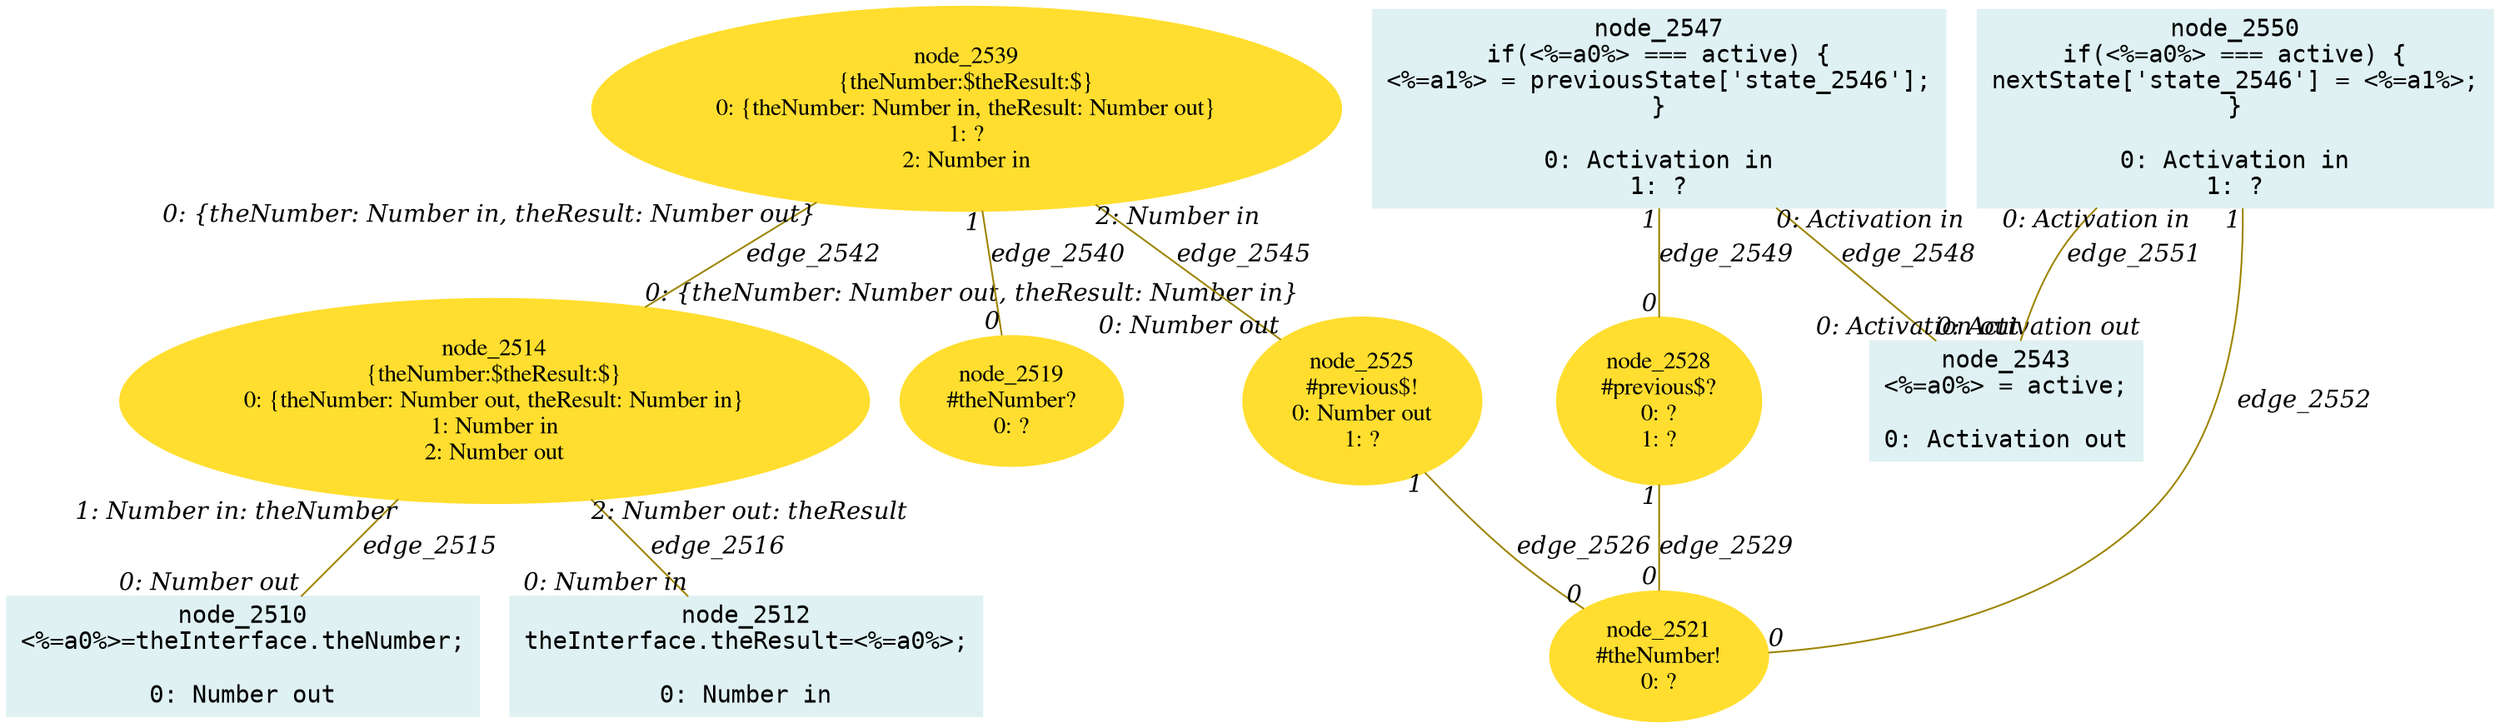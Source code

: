digraph g{node_2510 [shape="box", style="filled", color="#dff1f2", fontname="Courier", label="node_2510
<%=a0%>=theInterface.theNumber;

0: Number out" ]
node_2512 [shape="box", style="filled", color="#dff1f2", fontname="Courier", label="node_2512
theInterface.theResult=<%=a0%>;

0: Number in" ]
node_2514 [shape="ellipse", style="filled", color="#ffde2f", fontname="Times", label="node_2514
{theNumber:$theResult:$}
0: {theNumber: Number out, theResult: Number in}
1: Number in
2: Number out" ]
node_2519 [shape="ellipse", style="filled", color="#ffde2f", fontname="Times", label="node_2519
#theNumber?
0: ?" ]
node_2521 [shape="ellipse", style="filled", color="#ffde2f", fontname="Times", label="node_2521
#theNumber!
0: ?" ]
node_2525 [shape="ellipse", style="filled", color="#ffde2f", fontname="Times", label="node_2525
#previous$!
0: Number out
1: ?" ]
node_2528 [shape="ellipse", style="filled", color="#ffde2f", fontname="Times", label="node_2528
#previous$?
0: ?
1: ?" ]
node_2539 [shape="ellipse", style="filled", color="#ffde2f", fontname="Times", label="node_2539
{theNumber:$theResult:$}
0: {theNumber: Number in, theResult: Number out}
1: ?
2: Number in" ]
node_2543 [shape="box", style="filled", color="#dff1f2", fontname="Courier", label="node_2543
<%=a0%> = active;

0: Activation out" ]
node_2547 [shape="box", style="filled", color="#dff1f2", fontname="Courier", label="node_2547
if(<%=a0%> === active) {
<%=a1%> = previousState['state_2546'];
}

0: Activation in
1: ?" ]
node_2550 [shape="box", style="filled", color="#dff1f2", fontname="Courier", label="node_2550
if(<%=a0%> === active) {
nextState['state_2546'] = <%=a1%>;
}

0: Activation in
1: ?" ]
node_2514 -> node_2510 [dir=none, arrowHead=none, fontname="Times-Italic", arrowsize=1, color="#9d8400", label="edge_2515",  headlabel="0: Number out", taillabel="1: Number in: theNumber" ]
node_2514 -> node_2512 [dir=none, arrowHead=none, fontname="Times-Italic", arrowsize=1, color="#9d8400", label="edge_2516",  headlabel="0: Number in", taillabel="2: Number out: theResult" ]
node_2525 -> node_2521 [dir=none, arrowHead=none, fontname="Times-Italic", arrowsize=1, color="#9d8400", label="edge_2526",  headlabel="0", taillabel="1" ]
node_2528 -> node_2521 [dir=none, arrowHead=none, fontname="Times-Italic", arrowsize=1, color="#9d8400", label="edge_2529",  headlabel="0", taillabel="1" ]
node_2539 -> node_2519 [dir=none, arrowHead=none, fontname="Times-Italic", arrowsize=1, color="#9d8400", label="edge_2540",  headlabel="0", taillabel="1" ]
node_2539 -> node_2514 [dir=none, arrowHead=none, fontname="Times-Italic", arrowsize=1, color="#9d8400", label="edge_2542",  headlabel="0: {theNumber: Number out, theResult: Number in}", taillabel="0: {theNumber: Number in, theResult: Number out}" ]
node_2539 -> node_2525 [dir=none, arrowHead=none, fontname="Times-Italic", arrowsize=1, color="#9d8400", label="edge_2545",  headlabel="0: Number out", taillabel="2: Number in" ]
node_2547 -> node_2543 [dir=none, arrowHead=none, fontname="Times-Italic", arrowsize=1, color="#9d8400", label="edge_2548",  headlabel="0: Activation out", taillabel="0: Activation in" ]
node_2547 -> node_2528 [dir=none, arrowHead=none, fontname="Times-Italic", arrowsize=1, color="#9d8400", label="edge_2549",  headlabel="0", taillabel="1" ]
node_2550 -> node_2543 [dir=none, arrowHead=none, fontname="Times-Italic", arrowsize=1, color="#9d8400", label="edge_2551",  headlabel="0: Activation out", taillabel="0: Activation in" ]
node_2550 -> node_2521 [dir=none, arrowHead=none, fontname="Times-Italic", arrowsize=1, color="#9d8400", label="edge_2552",  headlabel="0", taillabel="1" ]
}